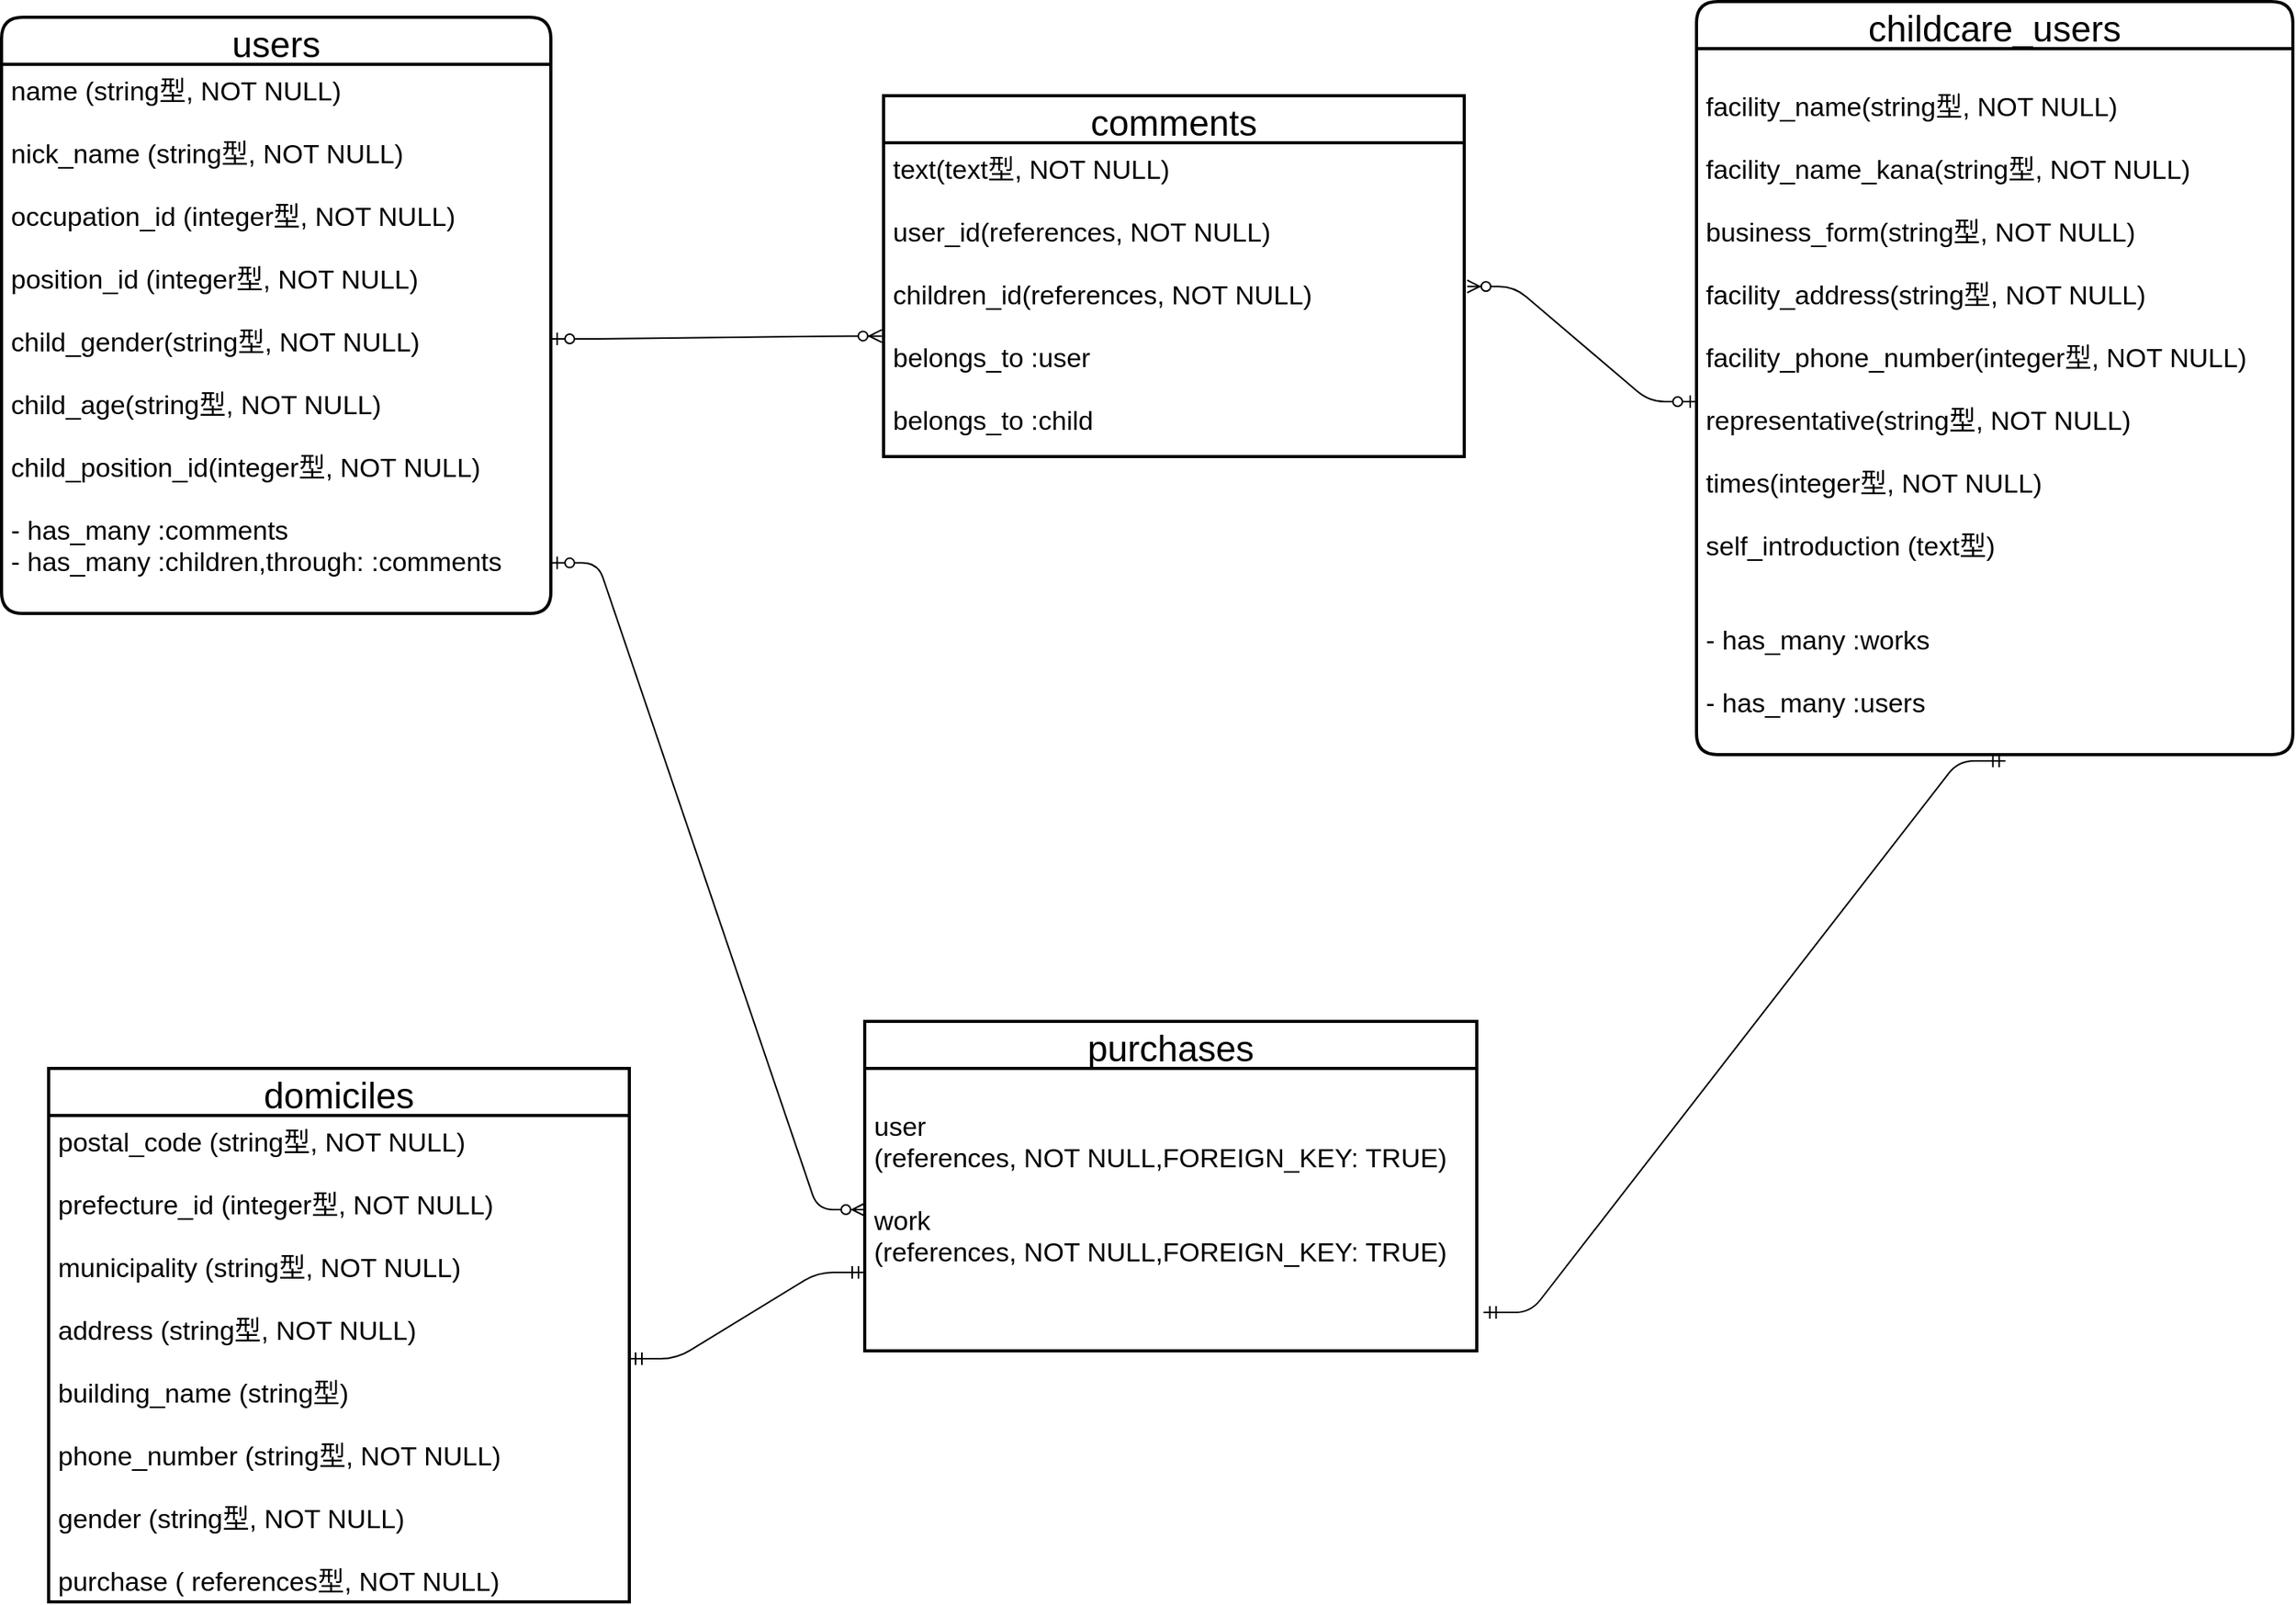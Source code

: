 <mxfile>
    <diagram id="eYEJpO8xNW3fcU3qhwMZ" name="ページ1">
        <mxGraphModel dx="637" dy="663" grid="1" gridSize="10" guides="1" tooltips="1" connect="1" arrows="0" fold="1" page="1" pageScale="1" pageWidth="1654" pageHeight="1169" math="0" shadow="0">
            <root>
                <mxCell id="0"/>
                <mxCell id="1" parent="0"/>
                <mxCell id="13" value="users" style="swimlane;childLayout=stackLayout;horizontal=1;startSize=30;horizontalStack=0;rounded=1;fontSize=23;fontStyle=0;strokeWidth=2;resizeParent=0;resizeLast=1;shadow=0;dashed=0;align=center;" parent="1" vertex="1">
                    <mxGeometry x="80" y="80" width="350" height="380" as="geometry"/>
                </mxCell>
                <mxCell id="14" value="name (string型, NOT NULL)&#10;&#10;nick_name (string型, NOT NULL)&#10;&#10;occupation_id (integer型, NOT NULL)&#10;&#10;position_id (integer型, NOT NULL)&#10;&#10;child_gender(string型, NOT NULL)&#10;&#10;child_age(string型, NOT NULL)&#10;&#10;child_position_id(integer型, NOT NULL)&#10;&#10;- has_many :comments&#10;- has_many :children,through: :comments" style="align=left;strokeColor=none;fillColor=none;spacingLeft=4;fontSize=17;verticalAlign=top;resizable=0;rotatable=0;part=1;" parent="13" vertex="1">
                    <mxGeometry y="30" width="350" height="350" as="geometry"/>
                </mxCell>
                <mxCell id="15" value="childcare_users" style="swimlane;childLayout=stackLayout;horizontal=1;startSize=30;horizontalStack=0;rounded=1;fontSize=23;fontStyle=0;strokeWidth=2;resizeParent=0;resizeLast=1;shadow=0;dashed=0;align=center;" parent="1" vertex="1">
                    <mxGeometry x="1160" y="70" width="380" height="480" as="geometry"/>
                </mxCell>
                <mxCell id="16" value="&#10;facility_name(string型, NOT NULL)&#10;&#10;facility_name_kana(string型, NOT NULL)&#10;&#10;business_form(string型, NOT NULL)&#10;&#10;facility_address(string型, NOT NULL)&#10;&#10;facility_phone_number(integer型, NOT NULL)&#10;&#10;representative(string型, NOT NULL)&#10;&#10;times(integer型, NOT NULL)&#10;&#10;self_introduction (text型)&#10;&#10;&#10;- has_many :works&#10;&#10;- has_many :users&#10;&#10;&#10;&#10;" style="align=left;strokeColor=none;fillColor=none;spacingLeft=4;fontSize=17;verticalAlign=top;resizable=0;rotatable=0;part=1;" parent="15" vertex="1">
                    <mxGeometry y="30" width="380" height="450" as="geometry"/>
                </mxCell>
                <mxCell id="37" value="comments" style="swimlane;childLayout=stackLayout;horizontal=1;startSize=30;horizontalStack=0;rounded=1;fontSize=23;fontStyle=0;strokeWidth=2;resizeParent=0;resizeLast=1;shadow=0;dashed=0;align=center;arcSize=0;" parent="1" vertex="1">
                    <mxGeometry x="642" y="130" width="370" height="230" as="geometry"/>
                </mxCell>
                <mxCell id="38" value="text(text型, NOT NULL)&#10;&#10;user_id(references, NOT NULL)&#10;&#10;children_id(references, NOT NULL)&#10;&#10;belongs_to :user&#10;&#10;belongs_to :child&#10;&#10;&#10;" style="align=left;strokeColor=none;fillColor=none;spacingLeft=4;fontSize=17;verticalAlign=top;resizable=0;rotatable=0;part=1;" parent="37" vertex="1">
                    <mxGeometry y="30" width="370" height="200" as="geometry"/>
                </mxCell>
                <mxCell id="54" value="" style="edgeStyle=entityRelationEdgeStyle;fontSize=12;html=1;endArrow=ERzeroToMany;startArrow=ERzeroToOne;entryX=1.005;entryY=0.458;entryDx=0;entryDy=0;entryPerimeter=0;exitX=0;exitY=0.5;exitDx=0;exitDy=0;" parent="1" source="16" target="38" edge="1">
                    <mxGeometry width="100" height="100" relative="1" as="geometry">
                        <mxPoint x="1160" y="795" as="sourcePoint"/>
                        <mxPoint x="830" y="760" as="targetPoint"/>
                    </mxGeometry>
                </mxCell>
                <mxCell id="59" value="" style="edgeStyle=entityRelationEdgeStyle;fontSize=12;html=1;endArrow=ERzeroToMany;startArrow=ERzeroToOne;entryX=-0.003;entryY=0.616;entryDx=0;entryDy=0;entryPerimeter=0;" parent="1" source="14" target="38" edge="1">
                    <mxGeometry width="100" height="100" relative="1" as="geometry">
                        <mxPoint x="220.96" y="620" as="sourcePoint"/>
                        <mxPoint x="430" y="625.09" as="targetPoint"/>
                    </mxGeometry>
                </mxCell>
                <mxCell id="63" value="purchases" style="swimlane;childLayout=stackLayout;horizontal=1;startSize=30;horizontalStack=0;rounded=1;fontSize=23;fontStyle=0;strokeWidth=2;resizeParent=0;resizeLast=1;shadow=0;dashed=0;align=center;arcSize=0;" parent="1" vertex="1">
                    <mxGeometry x="630" y="720" width="390" height="210" as="geometry"/>
                </mxCell>
                <mxCell id="64" value="&#10;user &#10;(references, NOT NULL,FOREIGN_KEY: TRUE)&#10;&#10;work&#10;(references, NOT NULL,FOREIGN_KEY: TRUE)&#10;&#10;&#10;" style="align=left;strokeColor=none;fillColor=none;spacingLeft=4;fontSize=17;verticalAlign=top;resizable=0;rotatable=0;part=1;" parent="63" vertex="1">
                    <mxGeometry y="30" width="390" height="180" as="geometry"/>
                </mxCell>
                <mxCell id="65" value="" style="edgeStyle=entityRelationEdgeStyle;fontSize=12;html=1;endArrow=ERzeroToMany;startArrow=ERzeroToOne;exitX=1;exitY=0.908;exitDx=0;exitDy=0;entryX=0;entryY=0.5;entryDx=0;entryDy=0;exitPerimeter=0;" parent="1" target="64" edge="1">
                    <mxGeometry width="100" height="100" relative="1" as="geometry">
                        <mxPoint x="430" y="427.8" as="sourcePoint"/>
                        <mxPoint x="630" y="795" as="targetPoint"/>
                    </mxGeometry>
                </mxCell>
                <mxCell id="66" value="" style="edgeStyle=entityRelationEdgeStyle;fontSize=12;html=1;endArrow=ERmandOne;startArrow=ERmandOne;exitX=1.011;exitY=0.576;exitDx=0;exitDy=0;exitPerimeter=0;entryX=0.518;entryY=1.009;entryDx=0;entryDy=0;entryPerimeter=0;" parent="1" target="16" edge="1">
                    <mxGeometry width="100" height="100" relative="1" as="geometry">
                        <mxPoint x="1024.29" y="905.52" as="sourcePoint"/>
                        <mxPoint x="1230" y="485" as="targetPoint"/>
                    </mxGeometry>
                </mxCell>
                <mxCell id="67" value="domiciles" style="swimlane;childLayout=stackLayout;horizontal=1;startSize=30;horizontalStack=0;rounded=1;fontSize=23;fontStyle=0;strokeWidth=2;resizeParent=0;resizeLast=1;shadow=0;dashed=0;align=center;arcSize=0;" parent="1" vertex="1">
                    <mxGeometry x="110" y="750" width="370" height="340" as="geometry"/>
                </mxCell>
                <mxCell id="68" value="postal_code (string型, NOT NULL)&#10; &#10;prefecture_id (integer型, NOT NULL)&#10;&#10;municipality (string型, NOT NULL)&#10;&#10;address (string型, NOT NULL)&#10;&#10;building_name (string型)&#10;&#10;phone_number (string型, NOT NULL)&#10;&#10;gender (string型, NOT NULL)&#10;&#10;purchase ( references型, NOT NULL)&#10;&#10;&#10;&#10;" style="align=left;strokeColor=none;fillColor=none;spacingLeft=4;fontSize=17;verticalAlign=top;resizable=0;rotatable=0;part=1;" parent="67" vertex="1">
                    <mxGeometry y="30" width="370" height="310" as="geometry"/>
                </mxCell>
                <mxCell id="69" value="" style="edgeStyle=entityRelationEdgeStyle;fontSize=12;html=1;endArrow=ERmandOne;startArrow=ERmandOne;exitX=1;exitY=0.5;exitDx=0;exitDy=0;" parent="1" source="68" edge="1">
                    <mxGeometry width="100" height="100" relative="1" as="geometry">
                        <mxPoint x="460" y="890" as="sourcePoint"/>
                        <mxPoint x="630" y="880" as="targetPoint"/>
                    </mxGeometry>
                </mxCell>
            </root>
        </mxGraphModel>
    </diagram>
</mxfile>